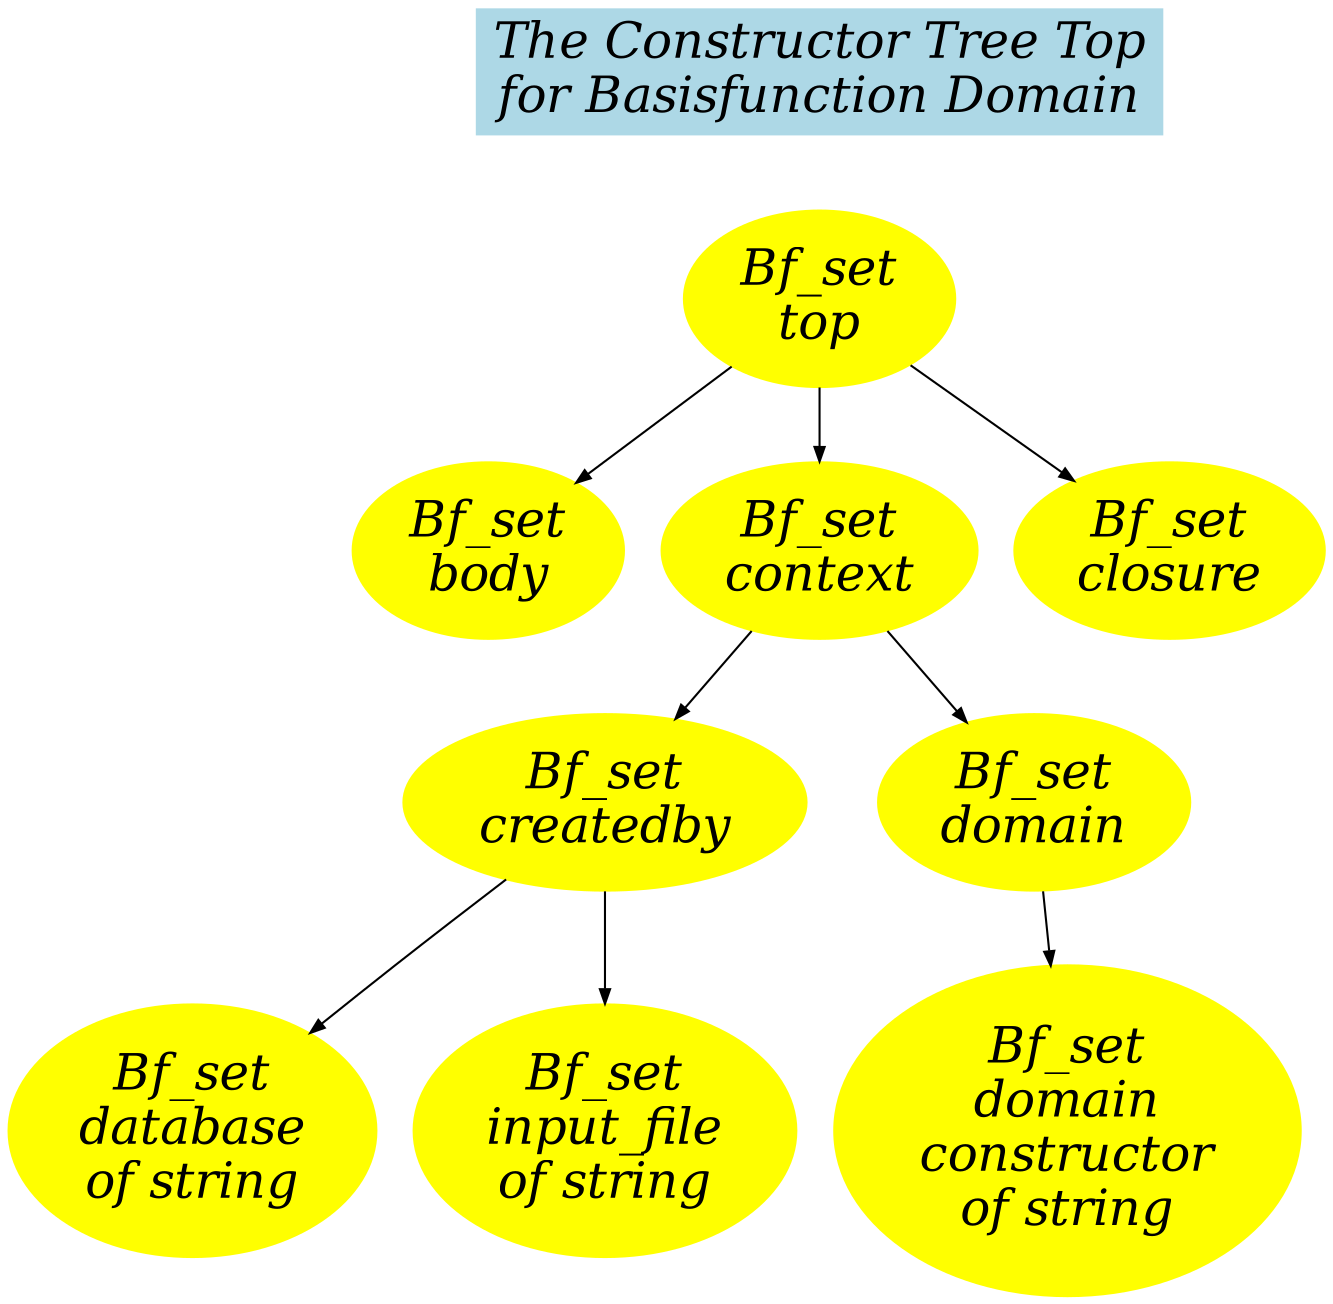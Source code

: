 digraph basisfunction_top {
  size="14,14";
  node [color=yellow, style=filled, fontsize=24, fontname="Palatino-Italic", fontcolor=black];
  edge [fontname = "Bitstream Vera Sans" fontsize = 12 arrowsize="0.7" dir = down];

  Title [label = "The Constructor Tree Top\nfor Basisfunction Domain" shape="record" color=lightblue, style=filled];
  Title -> "Bf_set\ntop" [style="invis"];

  "Bf_set\ntop"        -> {"Bf_set\nbody"  "Bf_set\ncontext"   "Bf_set\nclosure"};
  "Bf_set\ncontext"    -> {"Bf_set\ncreatedby" "Bf_set\ndomain"};
  "Bf_set\ndomain"     -> {"Bf_set\ndomain\nconstructor\nof string"};
  "Bf_set\ncreatedby"  -> {"Bf_set\ndatabase\nof string" "Bf_set\ninput_file\nof string"};
   }
